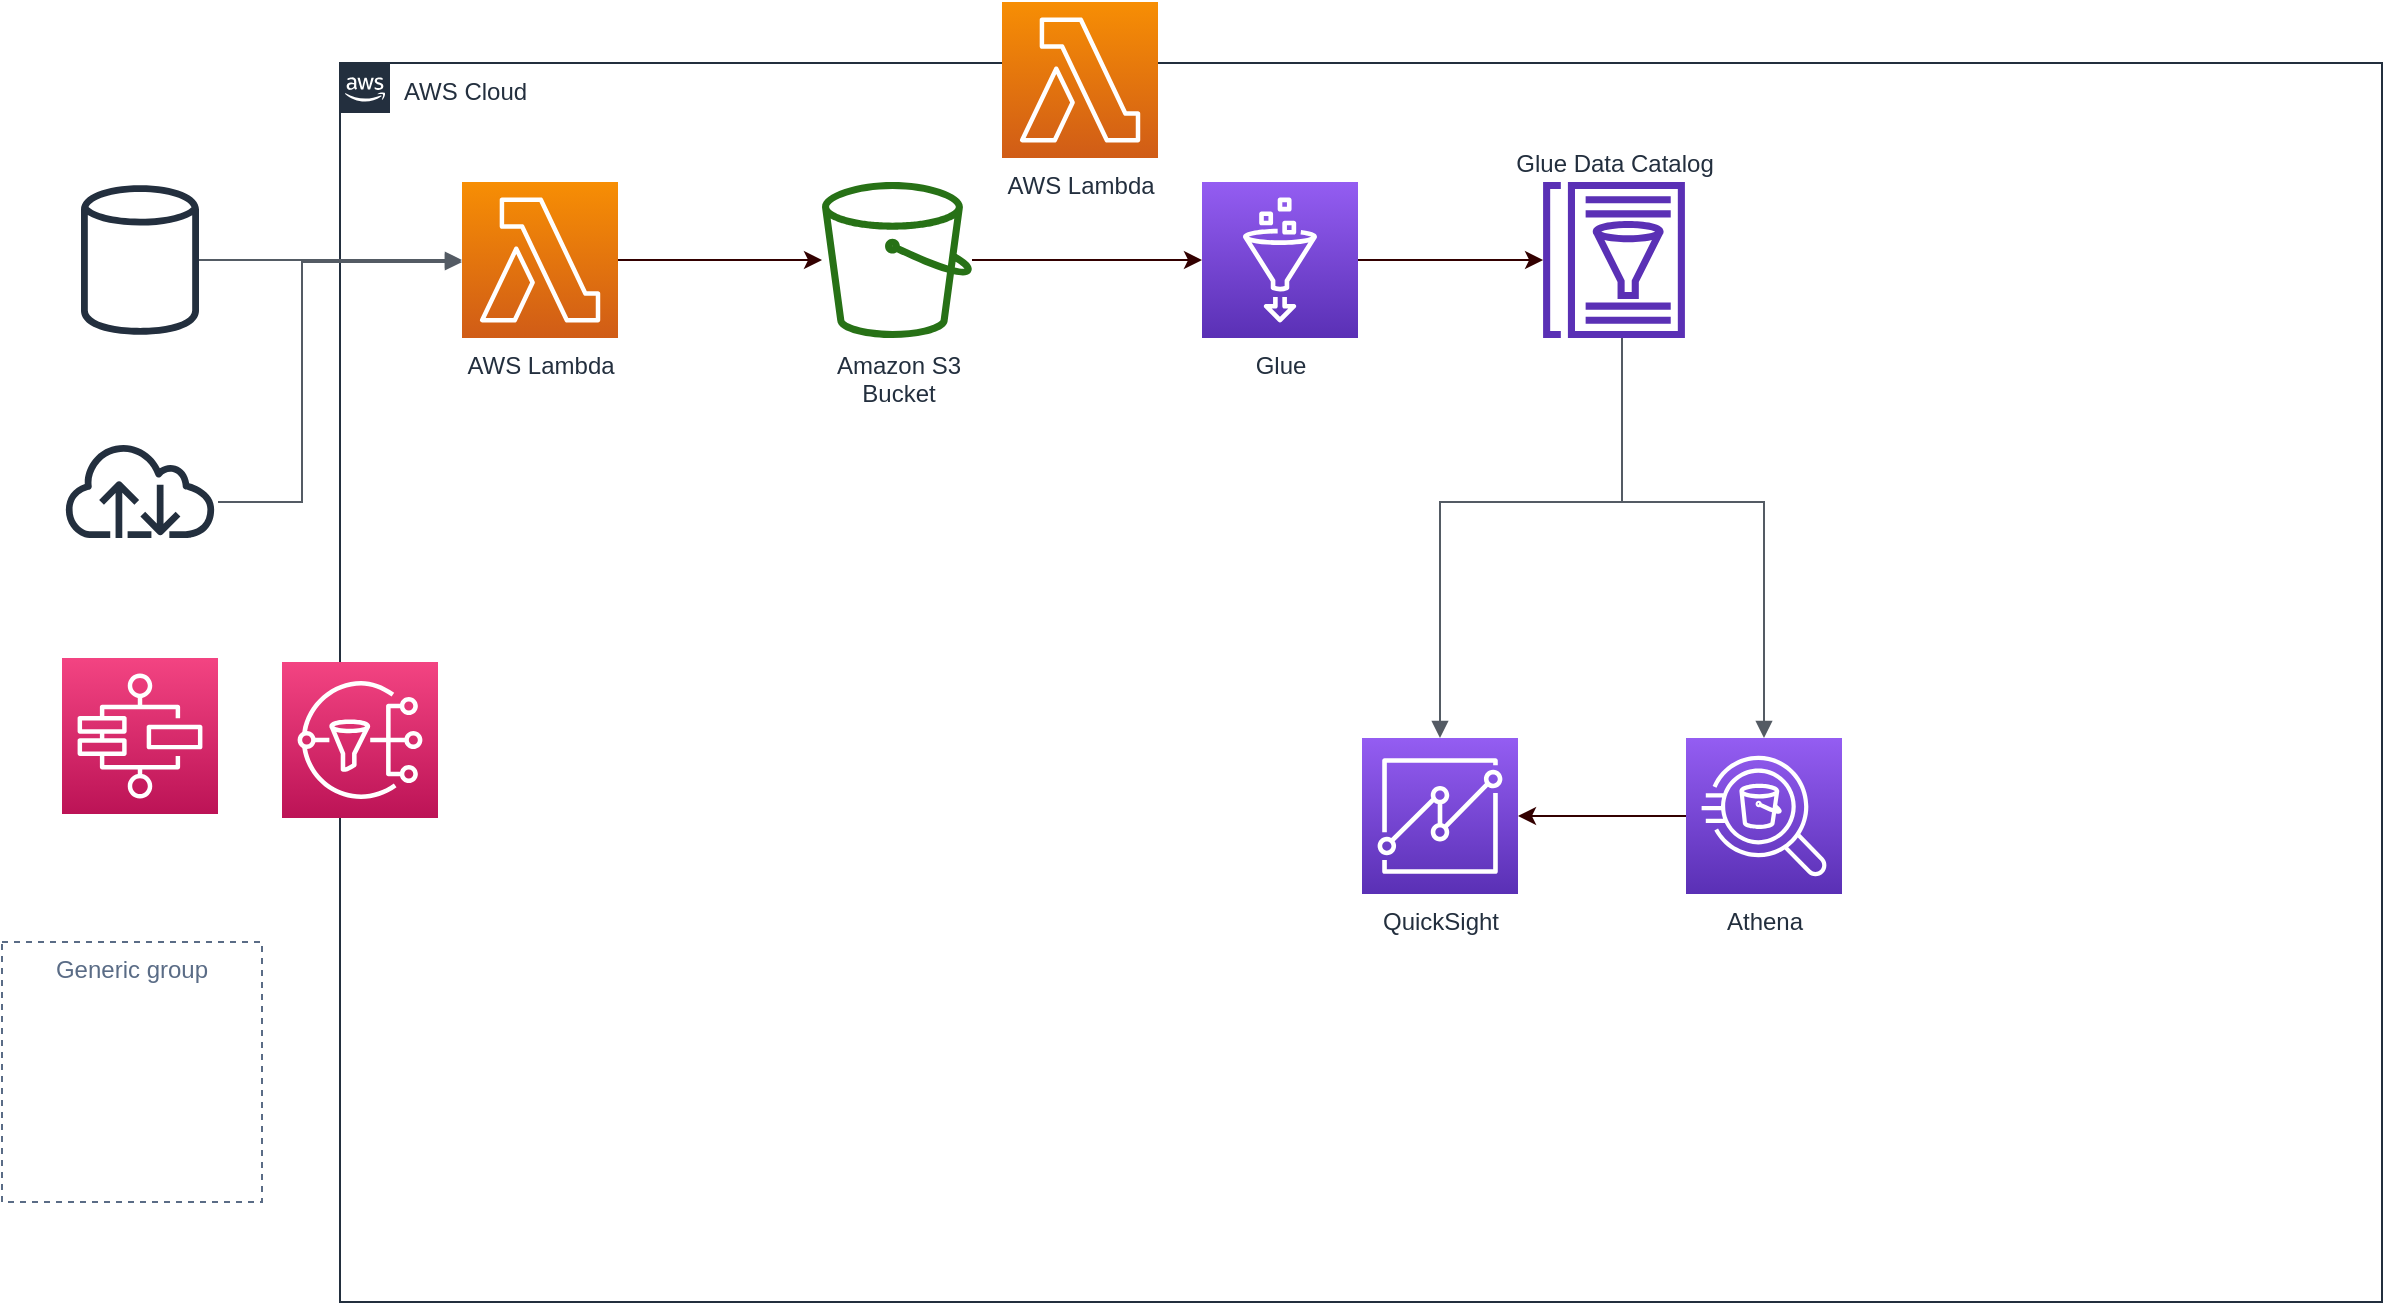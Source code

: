 <mxfile version="14.9.6" type="github">
  <diagram id="Ht1M8jgEwFfnCIfOTk4-" name="Page-1">
    <mxGraphModel dx="1180" dy="1616" grid="1" gridSize="10" guides="1" tooltips="1" connect="1" arrows="1" fold="1" page="1" pageScale="1" pageWidth="1169" pageHeight="827" math="0" shadow="0">
      <root>
        <mxCell id="0" />
        <mxCell id="1" parent="0" />
        <mxCell id="UEzPUAAOIrF-is8g5C7q-175" value="AWS Cloud" style="points=[[0,0],[0.25,0],[0.5,0],[0.75,0],[1,0],[1,0.25],[1,0.5],[1,0.75],[1,1],[0.75,1],[0.5,1],[0.25,1],[0,1],[0,0.75],[0,0.5],[0,0.25]];outlineConnect=0;gradientColor=none;html=1;whiteSpace=wrap;fontSize=12;fontStyle=0;shape=mxgraph.aws4.group;grIcon=mxgraph.aws4.group_aws_cloud_alt;strokeColor=#232F3E;fillColor=none;verticalAlign=top;align=left;spacingLeft=30;fontColor=#232F3E;dashed=0;labelBackgroundColor=#ffffff;" parent="1" vertex="1">
          <mxGeometry x="219" y="-789.5" width="1021" height="619.5" as="geometry" />
        </mxCell>
        <mxCell id="W5TTyE3rxZX66SbKd2Jt-25" value="" style="edgeStyle=orthogonalEdgeStyle;curved=1;orthogonalLoop=1;jettySize=auto;html=1;strokeColor=#330000;" edge="1" parent="1" source="UEzPUAAOIrF-is8g5C7q-177" target="W5TTyE3rxZX66SbKd2Jt-7">
          <mxGeometry relative="1" as="geometry" />
        </mxCell>
        <mxCell id="UEzPUAAOIrF-is8g5C7q-177" value="Amazon S3&lt;br&gt;Bucket&lt;br&gt;" style="outlineConnect=0;fontColor=#232F3E;gradientColor=none;fillColor=#277116;strokeColor=none;dashed=0;verticalLabelPosition=bottom;verticalAlign=top;align=center;html=1;fontSize=12;fontStyle=0;aspect=fixed;pointerEvents=1;shape=mxgraph.aws4.bucket;labelBackgroundColor=#ffffff;" parent="1" vertex="1">
          <mxGeometry x="460" y="-730" width="75" height="78" as="geometry" />
        </mxCell>
        <mxCell id="W5TTyE3rxZX66SbKd2Jt-23" value="" style="edgeStyle=orthogonalEdgeStyle;curved=1;orthogonalLoop=1;jettySize=auto;html=1;strokeColor=#330000;" edge="1" parent="1" source="W5TTyE3rxZX66SbKd2Jt-6" target="UEzPUAAOIrF-is8g5C7q-177">
          <mxGeometry relative="1" as="geometry" />
        </mxCell>
        <mxCell id="W5TTyE3rxZX66SbKd2Jt-6" value="AWS Lambda" style="points=[[0,0,0],[0.25,0,0],[0.5,0,0],[0.75,0,0],[1,0,0],[0,1,0],[0.25,1,0],[0.5,1,0],[0.75,1,0],[1,1,0],[0,0.25,0],[0,0.5,0],[0,0.75,0],[1,0.25,0],[1,0.5,0],[1,0.75,0]];outlineConnect=0;fontColor=#232F3E;gradientColor=#F78E04;gradientDirection=north;fillColor=#D05C17;strokeColor=#ffffff;dashed=0;verticalLabelPosition=bottom;verticalAlign=top;align=center;html=1;fontSize=12;fontStyle=0;aspect=fixed;shape=mxgraph.aws4.resourceIcon;resIcon=mxgraph.aws4.lambda;" vertex="1" parent="1">
          <mxGeometry x="280" y="-730" width="78" height="78" as="geometry" />
        </mxCell>
        <mxCell id="W5TTyE3rxZX66SbKd2Jt-26" value="" style="edgeStyle=orthogonalEdgeStyle;curved=1;orthogonalLoop=1;jettySize=auto;html=1;strokeColor=#330000;" edge="1" parent="1" source="W5TTyE3rxZX66SbKd2Jt-7" target="W5TTyE3rxZX66SbKd2Jt-12">
          <mxGeometry relative="1" as="geometry" />
        </mxCell>
        <mxCell id="W5TTyE3rxZX66SbKd2Jt-7" value="Glue" style="points=[[0,0,0],[0.25,0,0],[0.5,0,0],[0.75,0,0],[1,0,0],[0,1,0],[0.25,1,0],[0.5,1,0],[0.75,1,0],[1,1,0],[0,0.25,0],[0,0.5,0],[0,0.75,0],[1,0.25,0],[1,0.5,0],[1,0.75,0]];outlineConnect=0;fontColor=#232F3E;gradientColor=#945DF2;gradientDirection=north;fillColor=#5A30B5;strokeColor=#ffffff;dashed=0;verticalLabelPosition=bottom;verticalAlign=top;align=center;html=1;fontSize=12;fontStyle=0;aspect=fixed;shape=mxgraph.aws4.resourceIcon;resIcon=mxgraph.aws4.glue;" vertex="1" parent="1">
          <mxGeometry x="650" y="-730" width="78" height="78" as="geometry" />
        </mxCell>
        <mxCell id="W5TTyE3rxZX66SbKd2Jt-8" value="QuickSight" style="points=[[0,0,0],[0.25,0,0],[0.5,0,0],[0.75,0,0],[1,0,0],[0,1,0],[0.25,1,0],[0.5,1,0],[0.75,1,0],[1,1,0],[0,0.25,0],[0,0.5,0],[0,0.75,0],[1,0.25,0],[1,0.5,0],[1,0.75,0]];outlineConnect=0;fontColor=#232F3E;gradientColor=#945DF2;gradientDirection=north;fillColor=#5A30B5;strokeColor=#ffffff;dashed=0;verticalLabelPosition=bottom;verticalAlign=top;align=center;html=1;fontSize=12;fontStyle=0;aspect=fixed;shape=mxgraph.aws4.resourceIcon;resIcon=mxgraph.aws4.quicksight;" vertex="1" parent="1">
          <mxGeometry x="730" y="-452" width="78" height="78" as="geometry" />
        </mxCell>
        <mxCell id="W5TTyE3rxZX66SbKd2Jt-30" value="" style="edgeStyle=orthogonalEdgeStyle;curved=1;orthogonalLoop=1;jettySize=auto;html=1;strokeColor=#330000;" edge="1" parent="1" source="W5TTyE3rxZX66SbKd2Jt-10" target="W5TTyE3rxZX66SbKd2Jt-8">
          <mxGeometry relative="1" as="geometry" />
        </mxCell>
        <mxCell id="W5TTyE3rxZX66SbKd2Jt-10" value="Athena" style="points=[[0,0,0],[0.25,0,0],[0.5,0,0],[0.75,0,0],[1,0,0],[0,1,0],[0.25,1,0],[0.5,1,0],[0.75,1,0],[1,1,0],[0,0.25,0],[0,0.5,0],[0,0.75,0],[1,0.25,0],[1,0.5,0],[1,0.75,0]];outlineConnect=0;fontColor=#232F3E;gradientColor=#945DF2;gradientDirection=north;fillColor=#5A30B5;strokeColor=#ffffff;dashed=0;verticalLabelPosition=bottom;verticalAlign=top;align=center;html=1;fontSize=12;fontStyle=0;aspect=fixed;shape=mxgraph.aws4.resourceIcon;resIcon=mxgraph.aws4.athena;" vertex="1" parent="1">
          <mxGeometry x="892" y="-452" width="78" height="78" as="geometry" />
        </mxCell>
        <mxCell id="W5TTyE3rxZX66SbKd2Jt-12" value="Glue Data Catalog" style="outlineConnect=0;fontColor=#232F3E;gradientColor=none;fillColor=#5A30B5;strokeColor=none;dashed=0;verticalLabelPosition=top;verticalAlign=bottom;align=center;html=1;fontSize=12;fontStyle=0;aspect=fixed;pointerEvents=1;shape=mxgraph.aws4.glue_data_catalog;labelPosition=center;" vertex="1" parent="1">
          <mxGeometry x="820" y="-730" width="72" height="78" as="geometry" />
        </mxCell>
        <mxCell id="W5TTyE3rxZX66SbKd2Jt-13" value="Generic group" style="fillColor=none;strokeColor=#5A6C86;dashed=1;verticalAlign=top;fontStyle=0;fontColor=#5A6C86;" vertex="1" parent="1">
          <mxGeometry x="50" y="-350" width="130" height="130" as="geometry" />
        </mxCell>
        <mxCell id="W5TTyE3rxZX66SbKd2Jt-14" value="" style="outlineConnect=0;fontColor=#232F3E;gradientColor=none;fillColor=#232F3E;strokeColor=none;dashed=0;verticalLabelPosition=bottom;verticalAlign=top;align=center;html=1;fontSize=12;fontStyle=0;aspect=fixed;pointerEvents=1;shape=mxgraph.aws4.generic_database;" vertex="1" parent="1">
          <mxGeometry x="89.5" y="-730" width="59" height="78" as="geometry" />
        </mxCell>
        <mxCell id="W5TTyE3rxZX66SbKd2Jt-15" value="" style="outlineConnect=0;fontColor=#232F3E;gradientColor=none;fillColor=#232F3E;strokeColor=none;dashed=0;verticalLabelPosition=bottom;verticalAlign=top;align=center;html=1;fontSize=12;fontStyle=0;aspect=fixed;pointerEvents=1;shape=mxgraph.aws4.internet;" vertex="1" parent="1">
          <mxGeometry x="80" y="-600" width="78" height="48" as="geometry" />
        </mxCell>
        <mxCell id="W5TTyE3rxZX66SbKd2Jt-18" value="" style="edgeStyle=orthogonalEdgeStyle;html=1;endArrow=block;elbow=vertical;startArrow=none;endFill=1;strokeColor=#545B64;rounded=0;entryX=0;entryY=0.5;entryDx=0;entryDy=0;entryPerimeter=0;" edge="1" parent="1" source="W5TTyE3rxZX66SbKd2Jt-14" target="W5TTyE3rxZX66SbKd2Jt-6">
          <mxGeometry width="100" relative="1" as="geometry">
            <mxPoint x="490" y="-550" as="sourcePoint" />
            <mxPoint x="360" y="-691" as="targetPoint" />
          </mxGeometry>
        </mxCell>
        <mxCell id="W5TTyE3rxZX66SbKd2Jt-20" value="" style="edgeStyle=orthogonalEdgeStyle;html=1;endArrow=block;elbow=vertical;startArrow=none;endFill=1;strokeColor=#545B64;rounded=0;" edge="1" parent="1">
          <mxGeometry width="100" relative="1" as="geometry">
            <mxPoint x="158" y="-570" as="sourcePoint" />
            <mxPoint x="280" y="-690" as="targetPoint" />
            <Array as="points">
              <mxPoint x="200" y="-570" />
              <mxPoint x="200" y="-690" />
            </Array>
          </mxGeometry>
        </mxCell>
        <mxCell id="W5TTyE3rxZX66SbKd2Jt-28" value="" style="edgeStyle=orthogonalEdgeStyle;html=1;endArrow=block;elbow=vertical;startArrow=none;endFill=1;strokeColor=#545B64;rounded=0;" edge="1" parent="1" source="W5TTyE3rxZX66SbKd2Jt-12" target="W5TTyE3rxZX66SbKd2Jt-10">
          <mxGeometry width="100" relative="1" as="geometry">
            <mxPoint x="850" y="-570" as="sourcePoint" />
            <mxPoint x="950" y="-570" as="targetPoint" />
            <Array as="points">
              <mxPoint x="860" y="-570" />
              <mxPoint x="931" y="-570" />
            </Array>
          </mxGeometry>
        </mxCell>
        <mxCell id="W5TTyE3rxZX66SbKd2Jt-29" value="" style="edgeStyle=orthogonalEdgeStyle;html=1;endArrow=block;elbow=vertical;startArrow=none;endFill=1;strokeColor=#545B64;rounded=0;" edge="1" parent="1" target="W5TTyE3rxZX66SbKd2Jt-8">
          <mxGeometry width="100" relative="1" as="geometry">
            <mxPoint x="860" y="-650" as="sourcePoint" />
            <mxPoint x="590" y="-550" as="targetPoint" />
            <Array as="points">
              <mxPoint x="860" y="-570" />
              <mxPoint x="769" y="-570" />
            </Array>
          </mxGeometry>
        </mxCell>
        <mxCell id="W5TTyE3rxZX66SbKd2Jt-31" value="AWS Lambda" style="points=[[0,0,0],[0.25,0,0],[0.5,0,0],[0.75,0,0],[1,0,0],[0,1,0],[0.25,1,0],[0.5,1,0],[0.75,1,0],[1,1,0],[0,0.25,0],[0,0.5,0],[0,0.75,0],[1,0.25,0],[1,0.5,0],[1,0.75,0]];outlineConnect=0;fontColor=#232F3E;gradientColor=#F78E04;gradientDirection=north;fillColor=#D05C17;strokeColor=#ffffff;dashed=0;verticalLabelPosition=bottom;verticalAlign=top;align=center;html=1;fontSize=12;fontStyle=0;aspect=fixed;shape=mxgraph.aws4.resourceIcon;resIcon=mxgraph.aws4.lambda;" vertex="1" parent="1">
          <mxGeometry x="550" y="-820" width="78" height="78" as="geometry" />
        </mxCell>
        <mxCell id="W5TTyE3rxZX66SbKd2Jt-32" value="" style="points=[[0,0,0],[0.25,0,0],[0.5,0,0],[0.75,0,0],[1,0,0],[0,1,0],[0.25,1,0],[0.5,1,0],[0.75,1,0],[1,1,0],[0,0.25,0],[0,0.5,0],[0,0.75,0],[1,0.25,0],[1,0.5,0],[1,0.75,0]];outlineConnect=0;fontColor=#232F3E;gradientColor=#F34482;gradientDirection=north;fillColor=#BC1356;strokeColor=#ffffff;dashed=0;verticalLabelPosition=bottom;verticalAlign=top;align=center;html=1;fontSize=12;fontStyle=0;aspect=fixed;shape=mxgraph.aws4.resourceIcon;resIcon=mxgraph.aws4.step_functions;" vertex="1" parent="1">
          <mxGeometry x="80" y="-492" width="78" height="78" as="geometry" />
        </mxCell>
        <mxCell id="W5TTyE3rxZX66SbKd2Jt-33" value="" style="points=[[0,0,0],[0.25,0,0],[0.5,0,0],[0.75,0,0],[1,0,0],[0,1,0],[0.25,1,0],[0.5,1,0],[0.75,1,0],[1,1,0],[0,0.25,0],[0,0.5,0],[0,0.75,0],[1,0.25,0],[1,0.5,0],[1,0.75,0]];outlineConnect=0;fontColor=#232F3E;gradientColor=#F34482;gradientDirection=north;fillColor=#BC1356;strokeColor=#ffffff;dashed=0;verticalLabelPosition=bottom;verticalAlign=top;align=center;html=1;fontSize=12;fontStyle=0;aspect=fixed;shape=mxgraph.aws4.resourceIcon;resIcon=mxgraph.aws4.sns;" vertex="1" parent="1">
          <mxGeometry x="190" y="-490" width="78" height="78" as="geometry" />
        </mxCell>
      </root>
    </mxGraphModel>
  </diagram>
</mxfile>
